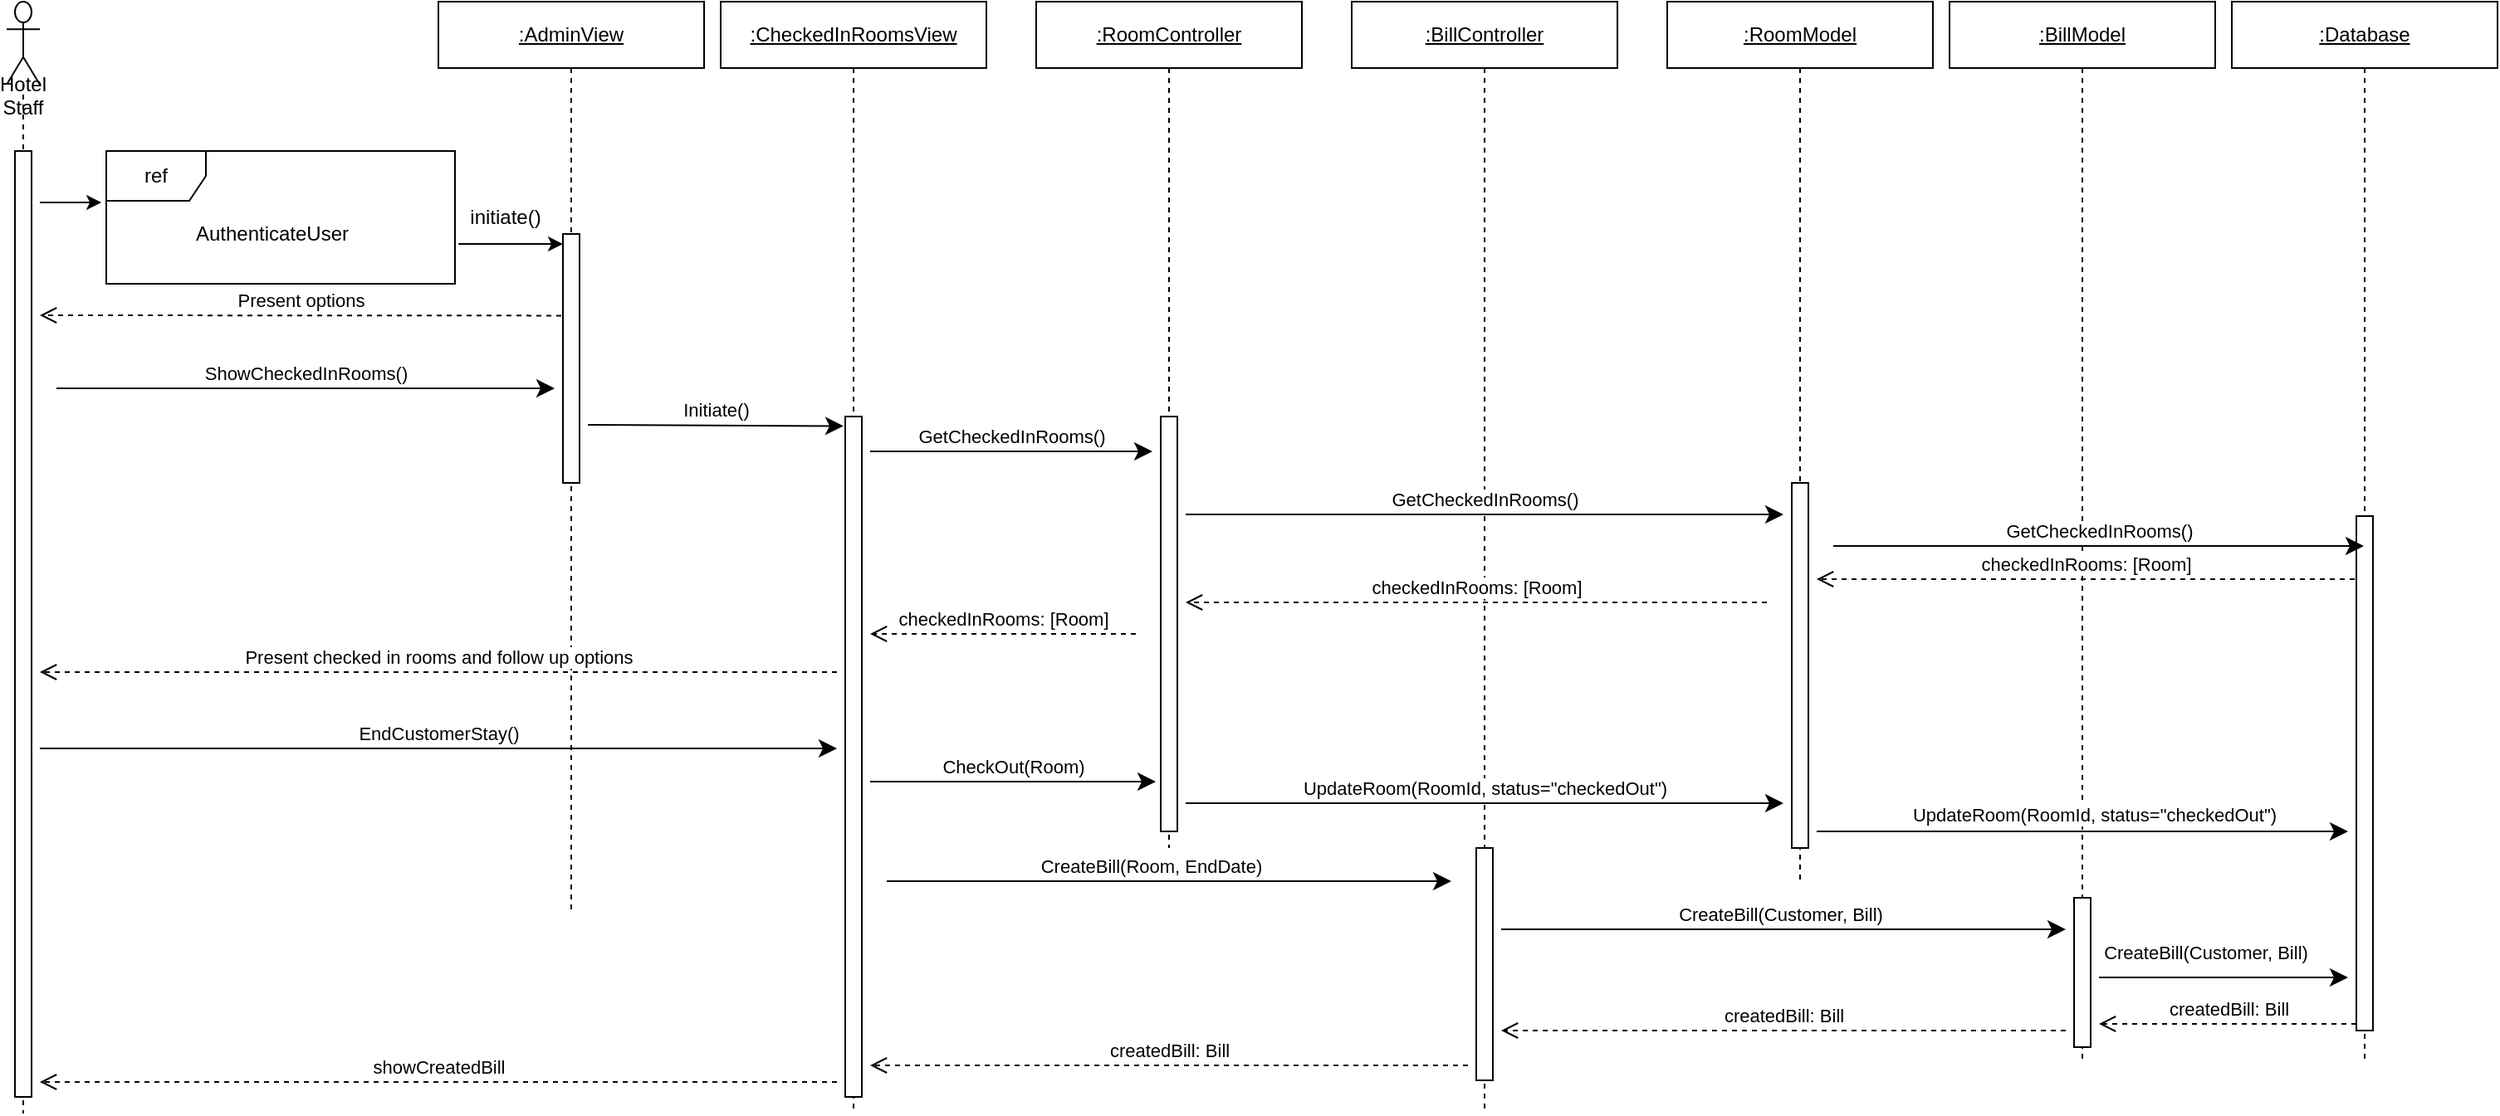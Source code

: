 <mxfile version="13.7.3" type="device"><diagram id="EpxMUwXgbM7p6y1-BHpj" name="Page-1"><mxGraphModel dx="1922" dy="1129" grid="1" gridSize="10" guides="1" tooltips="1" connect="1" arrows="1" fold="1" page="1" pageScale="1" pageWidth="1100" pageHeight="850" math="0" shadow="0"><root><mxCell id="0"/><mxCell id="1" parent="0"/><mxCell id="3EWrQ-oBs63gJlRdLufB-3" value="Hotel Staff" style="shape=umlLifeline;participant=umlActor;perimeter=lifelinePerimeter;whiteSpace=wrap;html=1;container=1;collapsible=0;recursiveResize=0;verticalAlign=top;spacingTop=36;outlineConnect=0;size=50;" parent="1" vertex="1"><mxGeometry x="120" y="160" width="20" height="670" as="geometry"/></mxCell><mxCell id="3EWrQ-oBs63gJlRdLufB-10" value="" style="html=1;points=[];perimeter=orthogonalPerimeter;" parent="3EWrQ-oBs63gJlRdLufB-3" vertex="1"><mxGeometry x="5" y="90" width="10" height="570" as="geometry"/></mxCell><mxCell id="3EWrQ-oBs63gJlRdLufB-4" value="&lt;u&gt;:CheckedInRoomsView&lt;/u&gt;" style="shape=umlLifeline;perimeter=lifelinePerimeter;whiteSpace=wrap;html=1;container=1;collapsible=0;recursiveResize=0;outlineConnect=0;" parent="1" vertex="1"><mxGeometry x="550" y="160" width="160" height="670" as="geometry"/></mxCell><mxCell id="3EWrQ-oBs63gJlRdLufB-30" value="" style="html=1;points=[];perimeter=orthogonalPerimeter;" parent="3EWrQ-oBs63gJlRdLufB-4" vertex="1"><mxGeometry x="75" y="250" width="10" height="410" as="geometry"/></mxCell><mxCell id="3EWrQ-oBs63gJlRdLufB-6" value="&lt;u&gt;:RoomController&lt;/u&gt;" style="shape=umlLifeline;perimeter=lifelinePerimeter;whiteSpace=wrap;html=1;container=1;collapsible=0;recursiveResize=0;outlineConnect=0;" parent="1" vertex="1"><mxGeometry x="740" y="160" width="160" height="510" as="geometry"/></mxCell><mxCell id="3EWrQ-oBs63gJlRdLufB-34" value="" style="html=1;points=[];perimeter=orthogonalPerimeter;" parent="3EWrQ-oBs63gJlRdLufB-6" vertex="1"><mxGeometry x="75" y="250" width="10" height="250" as="geometry"/></mxCell><mxCell id="3EWrQ-oBs63gJlRdLufB-8" value="&lt;u&gt;:BillController&lt;/u&gt;" style="shape=umlLifeline;perimeter=lifelinePerimeter;whiteSpace=wrap;html=1;container=1;collapsible=0;recursiveResize=0;outlineConnect=0;" parent="1" vertex="1"><mxGeometry x="930" y="160" width="160" height="670" as="geometry"/></mxCell><mxCell id="3EWrQ-oBs63gJlRdLufB-35" value="" style="html=1;points=[];perimeter=orthogonalPerimeter;" parent="3EWrQ-oBs63gJlRdLufB-8" vertex="1"><mxGeometry x="75" y="510" width="10" height="140" as="geometry"/></mxCell><mxCell id="3EWrQ-oBs63gJlRdLufB-9" value="&lt;u&gt;:Database&lt;/u&gt;" style="shape=umlLifeline;perimeter=lifelinePerimeter;whiteSpace=wrap;html=1;container=1;collapsible=0;recursiveResize=0;outlineConnect=0;" parent="1" vertex="1"><mxGeometry x="1460" y="160" width="160" height="640" as="geometry"/></mxCell><mxCell id="3EWrQ-oBs63gJlRdLufB-13" value="" style="html=1;points=[];perimeter=orthogonalPerimeter;" parent="3EWrQ-oBs63gJlRdLufB-9" vertex="1"><mxGeometry x="75" y="310" width="10" height="310" as="geometry"/></mxCell><mxCell id="3EWrQ-oBs63gJlRdLufB-26" value="&lt;u&gt;:AdminView&lt;/u&gt;" style="shape=umlLifeline;perimeter=lifelinePerimeter;whiteSpace=wrap;html=1;container=1;collapsible=0;recursiveResize=0;outlineConnect=0;" parent="1" vertex="1"><mxGeometry x="380" y="160" width="160" height="550" as="geometry"/></mxCell><mxCell id="3EWrQ-oBs63gJlRdLufB-27" value="" style="html=1;points=[];perimeter=orthogonalPerimeter;" parent="3EWrQ-oBs63gJlRdLufB-26" vertex="1"><mxGeometry x="75" y="140" width="10" height="150" as="geometry"/></mxCell><mxCell id="3EWrQ-oBs63gJlRdLufB-28" value="Present options" style="html=1;verticalAlign=bottom;endArrow=open;dashed=1;endSize=8;exitX=-0.1;exitY=0.328;exitDx=0;exitDy=0;exitPerimeter=0;" parent="1" source="3EWrQ-oBs63gJlRdLufB-27" edge="1"><mxGeometry relative="1" as="geometry"><mxPoint x="450" y="546" as="sourcePoint"/><mxPoint x="140" y="349" as="targetPoint"/></mxGeometry></mxCell><mxCell id="3EWrQ-oBs63gJlRdLufB-29" value="ShowCheckedInRooms()" style="html=1;verticalAlign=bottom;endArrow=classic;endSize=8;endFill=1;" parent="1" edge="1"><mxGeometry relative="1" as="geometry"><mxPoint x="150" y="393" as="sourcePoint"/><mxPoint x="450" y="393" as="targetPoint"/></mxGeometry></mxCell><mxCell id="3EWrQ-oBs63gJlRdLufB-31" value="Initiate()" style="html=1;verticalAlign=bottom;endArrow=classic;endSize=8;endFill=1;entryX=-0.1;entryY=0.014;entryDx=0;entryDy=0;entryPerimeter=0;" parent="1" target="3EWrQ-oBs63gJlRdLufB-30" edge="1"><mxGeometry relative="1" as="geometry"><mxPoint x="470" y="415" as="sourcePoint"/><mxPoint x="620" y="596" as="targetPoint"/></mxGeometry></mxCell><mxCell id="3EWrQ-oBs63gJlRdLufB-33" value="GetCheckedInRooms()" style="html=1;verticalAlign=bottom;endArrow=classic;endSize=8;endFill=1;" parent="1" edge="1"><mxGeometry relative="1" as="geometry"><mxPoint x="640" y="431" as="sourcePoint"/><mxPoint x="810" y="431" as="targetPoint"/></mxGeometry></mxCell><mxCell id="3EWrQ-oBs63gJlRdLufB-37" value="GetCheckedInRooms()" style="html=1;verticalAlign=bottom;endArrow=classic;endSize=8;endFill=1;" parent="1" edge="1"><mxGeometry relative="1" as="geometry"><mxPoint x="830" y="469" as="sourcePoint"/><mxPoint x="1190" y="469" as="targetPoint"/></mxGeometry></mxCell><mxCell id="3EWrQ-oBs63gJlRdLufB-39" value="checkedInRooms: [Room]" style="html=1;verticalAlign=bottom;endArrow=open;dashed=1;endSize=8;" parent="1" edge="1"><mxGeometry relative="1" as="geometry"><mxPoint x="1180" y="522" as="sourcePoint"/><mxPoint x="830" y="522" as="targetPoint"/></mxGeometry></mxCell><mxCell id="3EWrQ-oBs63gJlRdLufB-40" value="checkedInRooms: [Room]" style="html=1;verticalAlign=bottom;endArrow=open;dashed=1;endSize=8;" parent="1" edge="1"><mxGeometry relative="1" as="geometry"><mxPoint x="800" y="541" as="sourcePoint"/><mxPoint x="640" y="541" as="targetPoint"/></mxGeometry></mxCell><mxCell id="3EWrQ-oBs63gJlRdLufB-42" value="Present checked in rooms and follow up options" style="html=1;verticalAlign=bottom;endArrow=open;dashed=1;endSize=8;" parent="1" edge="1"><mxGeometry relative="1" as="geometry"><mxPoint x="620" y="564" as="sourcePoint"/><mxPoint x="140" y="564" as="targetPoint"/></mxGeometry></mxCell><mxCell id="3EWrQ-oBs63gJlRdLufB-43" value="EndCustomerStay()" style="html=1;verticalAlign=bottom;endArrow=classic;endSize=8;endFill=1;" parent="1" edge="1"><mxGeometry relative="1" as="geometry"><mxPoint x="140" y="610" as="sourcePoint"/><mxPoint x="620" y="610" as="targetPoint"/></mxGeometry></mxCell><mxCell id="3EWrQ-oBs63gJlRdLufB-44" value="CheckOut(Room)" style="html=1;verticalAlign=bottom;endArrow=classic;endSize=8;endFill=1;" parent="1" edge="1"><mxGeometry relative="1" as="geometry"><mxPoint x="640" y="630" as="sourcePoint"/><mxPoint x="812" y="630" as="targetPoint"/></mxGeometry></mxCell><mxCell id="3EWrQ-oBs63gJlRdLufB-45" value="UpdateRoom(RoomId, status=&quot;checkedOut&quot;)" style="html=1;verticalAlign=bottom;endArrow=classic;endSize=8;endFill=1;" parent="1" edge="1"><mxGeometry relative="1" as="geometry"><mxPoint x="830" y="643" as="sourcePoint"/><mxPoint x="1190" y="643" as="targetPoint"/></mxGeometry></mxCell><mxCell id="3EWrQ-oBs63gJlRdLufB-46" value="CreateBill(Room, EndDate)" style="html=1;verticalAlign=bottom;endArrow=classic;endSize=8;endFill=1;" parent="1" edge="1"><mxGeometry x="-0.067" relative="1" as="geometry"><mxPoint x="650" y="690" as="sourcePoint"/><mxPoint x="990" y="690" as="targetPoint"/><mxPoint as="offset"/></mxGeometry></mxCell><mxCell id="62-GpjqkKZHMpxuvRS4g-3" value="&lt;u&gt;:RoomModel&lt;/u&gt;" style="shape=umlLifeline;perimeter=lifelinePerimeter;whiteSpace=wrap;html=1;container=1;collapsible=0;recursiveResize=0;outlineConnect=0;" parent="1" vertex="1"><mxGeometry x="1120" y="160" width="160" height="530" as="geometry"/></mxCell><mxCell id="62-GpjqkKZHMpxuvRS4g-4" value="" style="html=1;points=[];perimeter=orthogonalPerimeter;" parent="62-GpjqkKZHMpxuvRS4g-3" vertex="1"><mxGeometry x="75" y="290" width="10" height="220" as="geometry"/></mxCell><mxCell id="62-GpjqkKZHMpxuvRS4g-5" value="&lt;u&gt;:BillModel&lt;/u&gt;" style="shape=umlLifeline;perimeter=lifelinePerimeter;whiteSpace=wrap;html=1;container=1;collapsible=0;recursiveResize=0;outlineConnect=0;" parent="1" vertex="1"><mxGeometry x="1290" y="160" width="160" height="640" as="geometry"/></mxCell><mxCell id="62-GpjqkKZHMpxuvRS4g-6" value="" style="html=1;points=[];perimeter=orthogonalPerimeter;" parent="62-GpjqkKZHMpxuvRS4g-5" vertex="1"><mxGeometry x="75" y="540" width="10" height="90" as="geometry"/></mxCell><mxCell id="62-GpjqkKZHMpxuvRS4g-10" value="GetCheckedInRooms()" style="html=1;verticalAlign=bottom;endArrow=classic;endSize=8;endFill=1;" parent="1" target="3EWrQ-oBs63gJlRdLufB-9" edge="1"><mxGeometry relative="1" as="geometry"><mxPoint x="1220" y="488" as="sourcePoint"/><mxPoint x="1209.5" y="655" as="targetPoint"/></mxGeometry></mxCell><mxCell id="62-GpjqkKZHMpxuvRS4g-11" value="checkedInRooms: [Room]" style="html=1;verticalAlign=bottom;endArrow=open;dashed=1;endSize=8;" parent="1" edge="1"><mxGeometry relative="1" as="geometry"><mxPoint x="1534" y="508" as="sourcePoint"/><mxPoint x="1210" y="508" as="targetPoint"/></mxGeometry></mxCell><mxCell id="62-GpjqkKZHMpxuvRS4g-12" value="UpdateRoom(RoomId, status=&quot;checkedOut&quot;)" style="html=1;verticalAlign=bottom;endArrow=classic;endSize=8;endFill=1;" parent="1" edge="1"><mxGeometry x="0.042" y="1" relative="1" as="geometry"><mxPoint x="1210" y="660" as="sourcePoint"/><mxPoint x="1530" y="660" as="targetPoint"/><mxPoint as="offset"/></mxGeometry></mxCell><mxCell id="3EWrQ-oBs63gJlRdLufB-47" value="CreateBill(Customer, Bill)" style="html=1;verticalAlign=bottom;endArrow=classic;endSize=8;endFill=1;" parent="1" edge="1"><mxGeometry x="-0.013" relative="1" as="geometry"><mxPoint x="1020" y="719" as="sourcePoint"/><mxPoint x="1360" y="719" as="targetPoint"/><mxPoint as="offset"/></mxGeometry></mxCell><mxCell id="62-GpjqkKZHMpxuvRS4g-14" value="CreateBill(Customer, Bill)" style="html=1;verticalAlign=bottom;endArrow=classic;endSize=8;endFill=1;" parent="1" edge="1"><mxGeometry x="-0.15" y="6" relative="1" as="geometry"><mxPoint x="1380" y="748" as="sourcePoint"/><mxPoint x="1530" y="748" as="targetPoint"/><mxPoint as="offset"/></mxGeometry></mxCell><mxCell id="M7fNvKS_l3cgunkJz9pg-1" value="" style="endArrow=classic;html=1;entryX=-0.014;entryY=0.388;entryDx=0;entryDy=0;entryPerimeter=0;" parent="1" target="hou9BP3fuK-s-OidGCza-1" edge="1"><mxGeometry width="50" height="50" relative="1" as="geometry"><mxPoint x="140" y="281" as="sourcePoint"/><mxPoint x="200" y="280" as="targetPoint"/></mxGeometry></mxCell><mxCell id="hou9BP3fuK-s-OidGCza-1" value="ref" style="shape=umlFrame;whiteSpace=wrap;html=1;" parent="1" vertex="1"><mxGeometry x="180" y="250" width="210" height="80" as="geometry"/></mxCell><mxCell id="JJl1DAzSgh7Evj3uIE2z-1" value="AuthenticateUser" style="text;html=1;strokeColor=none;fillColor=none;align=center;verticalAlign=middle;whiteSpace=wrap;rounded=0;" parent="1" vertex="1"><mxGeometry x="260" y="290" width="40" height="20" as="geometry"/></mxCell><mxCell id="JJl1DAzSgh7Evj3uIE2z-3" value="" style="endArrow=classic;html=1;exitX=1.01;exitY=0.7;exitDx=0;exitDy=0;exitPerimeter=0;" parent="1" source="hou9BP3fuK-s-OidGCza-1" target="3EWrQ-oBs63gJlRdLufB-27" edge="1"><mxGeometry width="50" height="50" relative="1" as="geometry"><mxPoint x="410" y="306" as="sourcePoint"/><mxPoint x="210" y="290" as="targetPoint"/></mxGeometry></mxCell><mxCell id="JJl1DAzSgh7Evj3uIE2z-4" value="initiate()" style="text;html=1;align=center;verticalAlign=middle;resizable=0;points=[];autosize=1;" parent="1" vertex="1"><mxGeometry x="390" y="280" width="60" height="20" as="geometry"/></mxCell><mxCell id="_8_SHWYCKDfV9NVJGBnM-5" value="createdBill: Bill" style="html=1;verticalAlign=bottom;endArrow=open;dashed=1;endSize=8;exitX=0;exitY=0.987;exitDx=0;exitDy=0;exitPerimeter=0;" edge="1" parent="1" source="3EWrQ-oBs63gJlRdLufB-13"><mxGeometry relative="1" as="geometry"><mxPoint x="1544" y="518" as="sourcePoint"/><mxPoint x="1380" y="776" as="targetPoint"/></mxGeometry></mxCell><mxCell id="_8_SHWYCKDfV9NVJGBnM-6" value="createdBill: Bill" style="html=1;verticalAlign=bottom;endArrow=open;dashed=1;endSize=8;" edge="1" parent="1"><mxGeometry relative="1" as="geometry"><mxPoint x="1360" y="780" as="sourcePoint"/><mxPoint x="1020" y="780" as="targetPoint"/></mxGeometry></mxCell><mxCell id="_8_SHWYCKDfV9NVJGBnM-7" value="createdBill: Bill" style="html=1;verticalAlign=bottom;endArrow=open;dashed=1;endSize=8;" edge="1" parent="1"><mxGeometry relative="1" as="geometry"><mxPoint x="1000" y="801" as="sourcePoint"/><mxPoint x="640" y="801" as="targetPoint"/></mxGeometry></mxCell><mxCell id="_8_SHWYCKDfV9NVJGBnM-8" value="showCreatedBill" style="html=1;verticalAlign=bottom;endArrow=open;dashed=1;endSize=8;" edge="1" parent="1"><mxGeometry relative="1" as="geometry"><mxPoint x="620" y="811" as="sourcePoint"/><mxPoint x="140" y="811" as="targetPoint"/></mxGeometry></mxCell></root></mxGraphModel></diagram></mxfile>